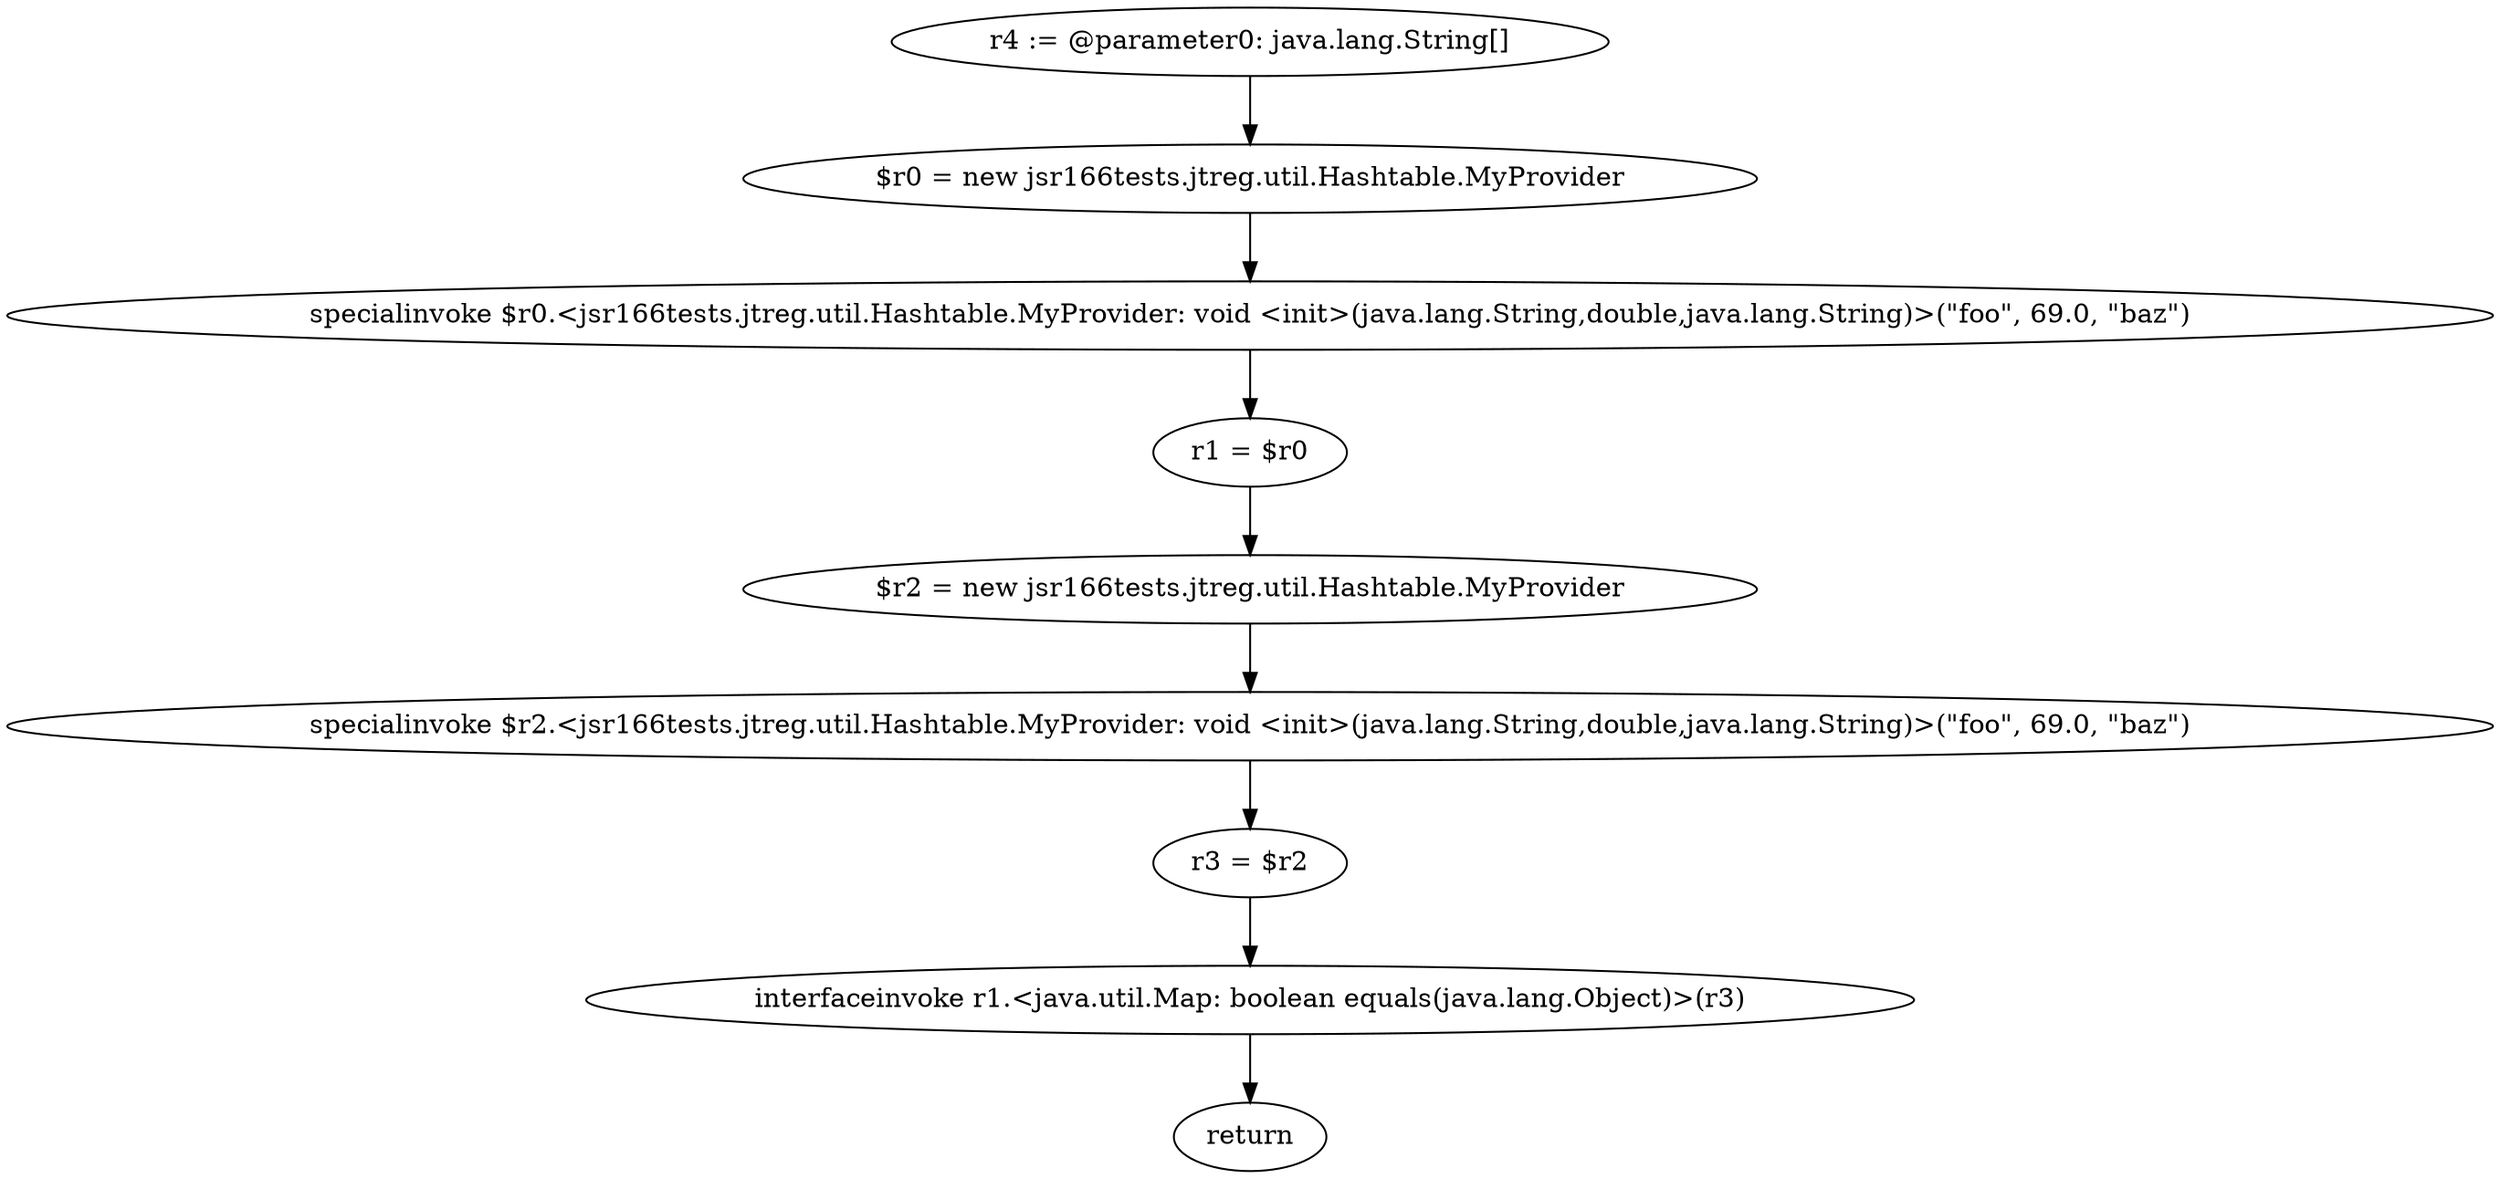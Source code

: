 digraph "unitGraph" {
    "r4 := @parameter0: java.lang.String[]"
    "$r0 = new jsr166tests.jtreg.util.Hashtable.MyProvider"
    "specialinvoke $r0.<jsr166tests.jtreg.util.Hashtable.MyProvider: void <init>(java.lang.String,double,java.lang.String)>(\"foo\", 69.0, \"baz\")"
    "r1 = $r0"
    "$r2 = new jsr166tests.jtreg.util.Hashtable.MyProvider"
    "specialinvoke $r2.<jsr166tests.jtreg.util.Hashtable.MyProvider: void <init>(java.lang.String,double,java.lang.String)>(\"foo\", 69.0, \"baz\")"
    "r3 = $r2"
    "interfaceinvoke r1.<java.util.Map: boolean equals(java.lang.Object)>(r3)"
    "return"
    "r4 := @parameter0: java.lang.String[]"->"$r0 = new jsr166tests.jtreg.util.Hashtable.MyProvider";
    "$r0 = new jsr166tests.jtreg.util.Hashtable.MyProvider"->"specialinvoke $r0.<jsr166tests.jtreg.util.Hashtable.MyProvider: void <init>(java.lang.String,double,java.lang.String)>(\"foo\", 69.0, \"baz\")";
    "specialinvoke $r0.<jsr166tests.jtreg.util.Hashtable.MyProvider: void <init>(java.lang.String,double,java.lang.String)>(\"foo\", 69.0, \"baz\")"->"r1 = $r0";
    "r1 = $r0"->"$r2 = new jsr166tests.jtreg.util.Hashtable.MyProvider";
    "$r2 = new jsr166tests.jtreg.util.Hashtable.MyProvider"->"specialinvoke $r2.<jsr166tests.jtreg.util.Hashtable.MyProvider: void <init>(java.lang.String,double,java.lang.String)>(\"foo\", 69.0, \"baz\")";
    "specialinvoke $r2.<jsr166tests.jtreg.util.Hashtable.MyProvider: void <init>(java.lang.String,double,java.lang.String)>(\"foo\", 69.0, \"baz\")"->"r3 = $r2";
    "r3 = $r2"->"interfaceinvoke r1.<java.util.Map: boolean equals(java.lang.Object)>(r3)";
    "interfaceinvoke r1.<java.util.Map: boolean equals(java.lang.Object)>(r3)"->"return";
}
